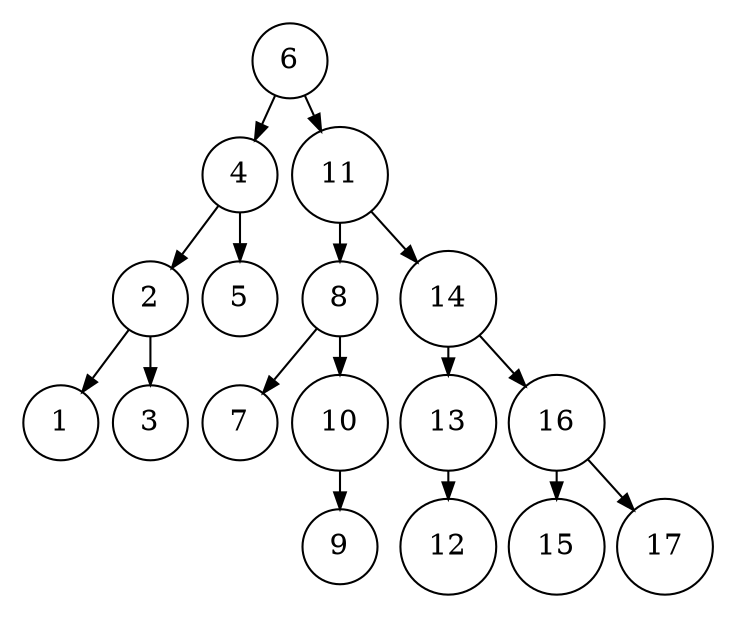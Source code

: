 digraph G {
    nodesep=0.1;
    ranksep=0.2;
    margin=0.1;
    node [shape=circle];
    edge [arrowsize=0.8];
    6 -> 4;
    6 -> 11;
    4 -> 2;
    4 -> 5;
    2 -> 1;
    2 -> 3;
    11 -> 8;
    11 -> 14;
    8 -> 7;
    8 -> 10;
    10 -> 9;
    14 -> 13;
    14 -> 16;
    13 -> 12;
    16 -> 15;
    16 -> 17;
}